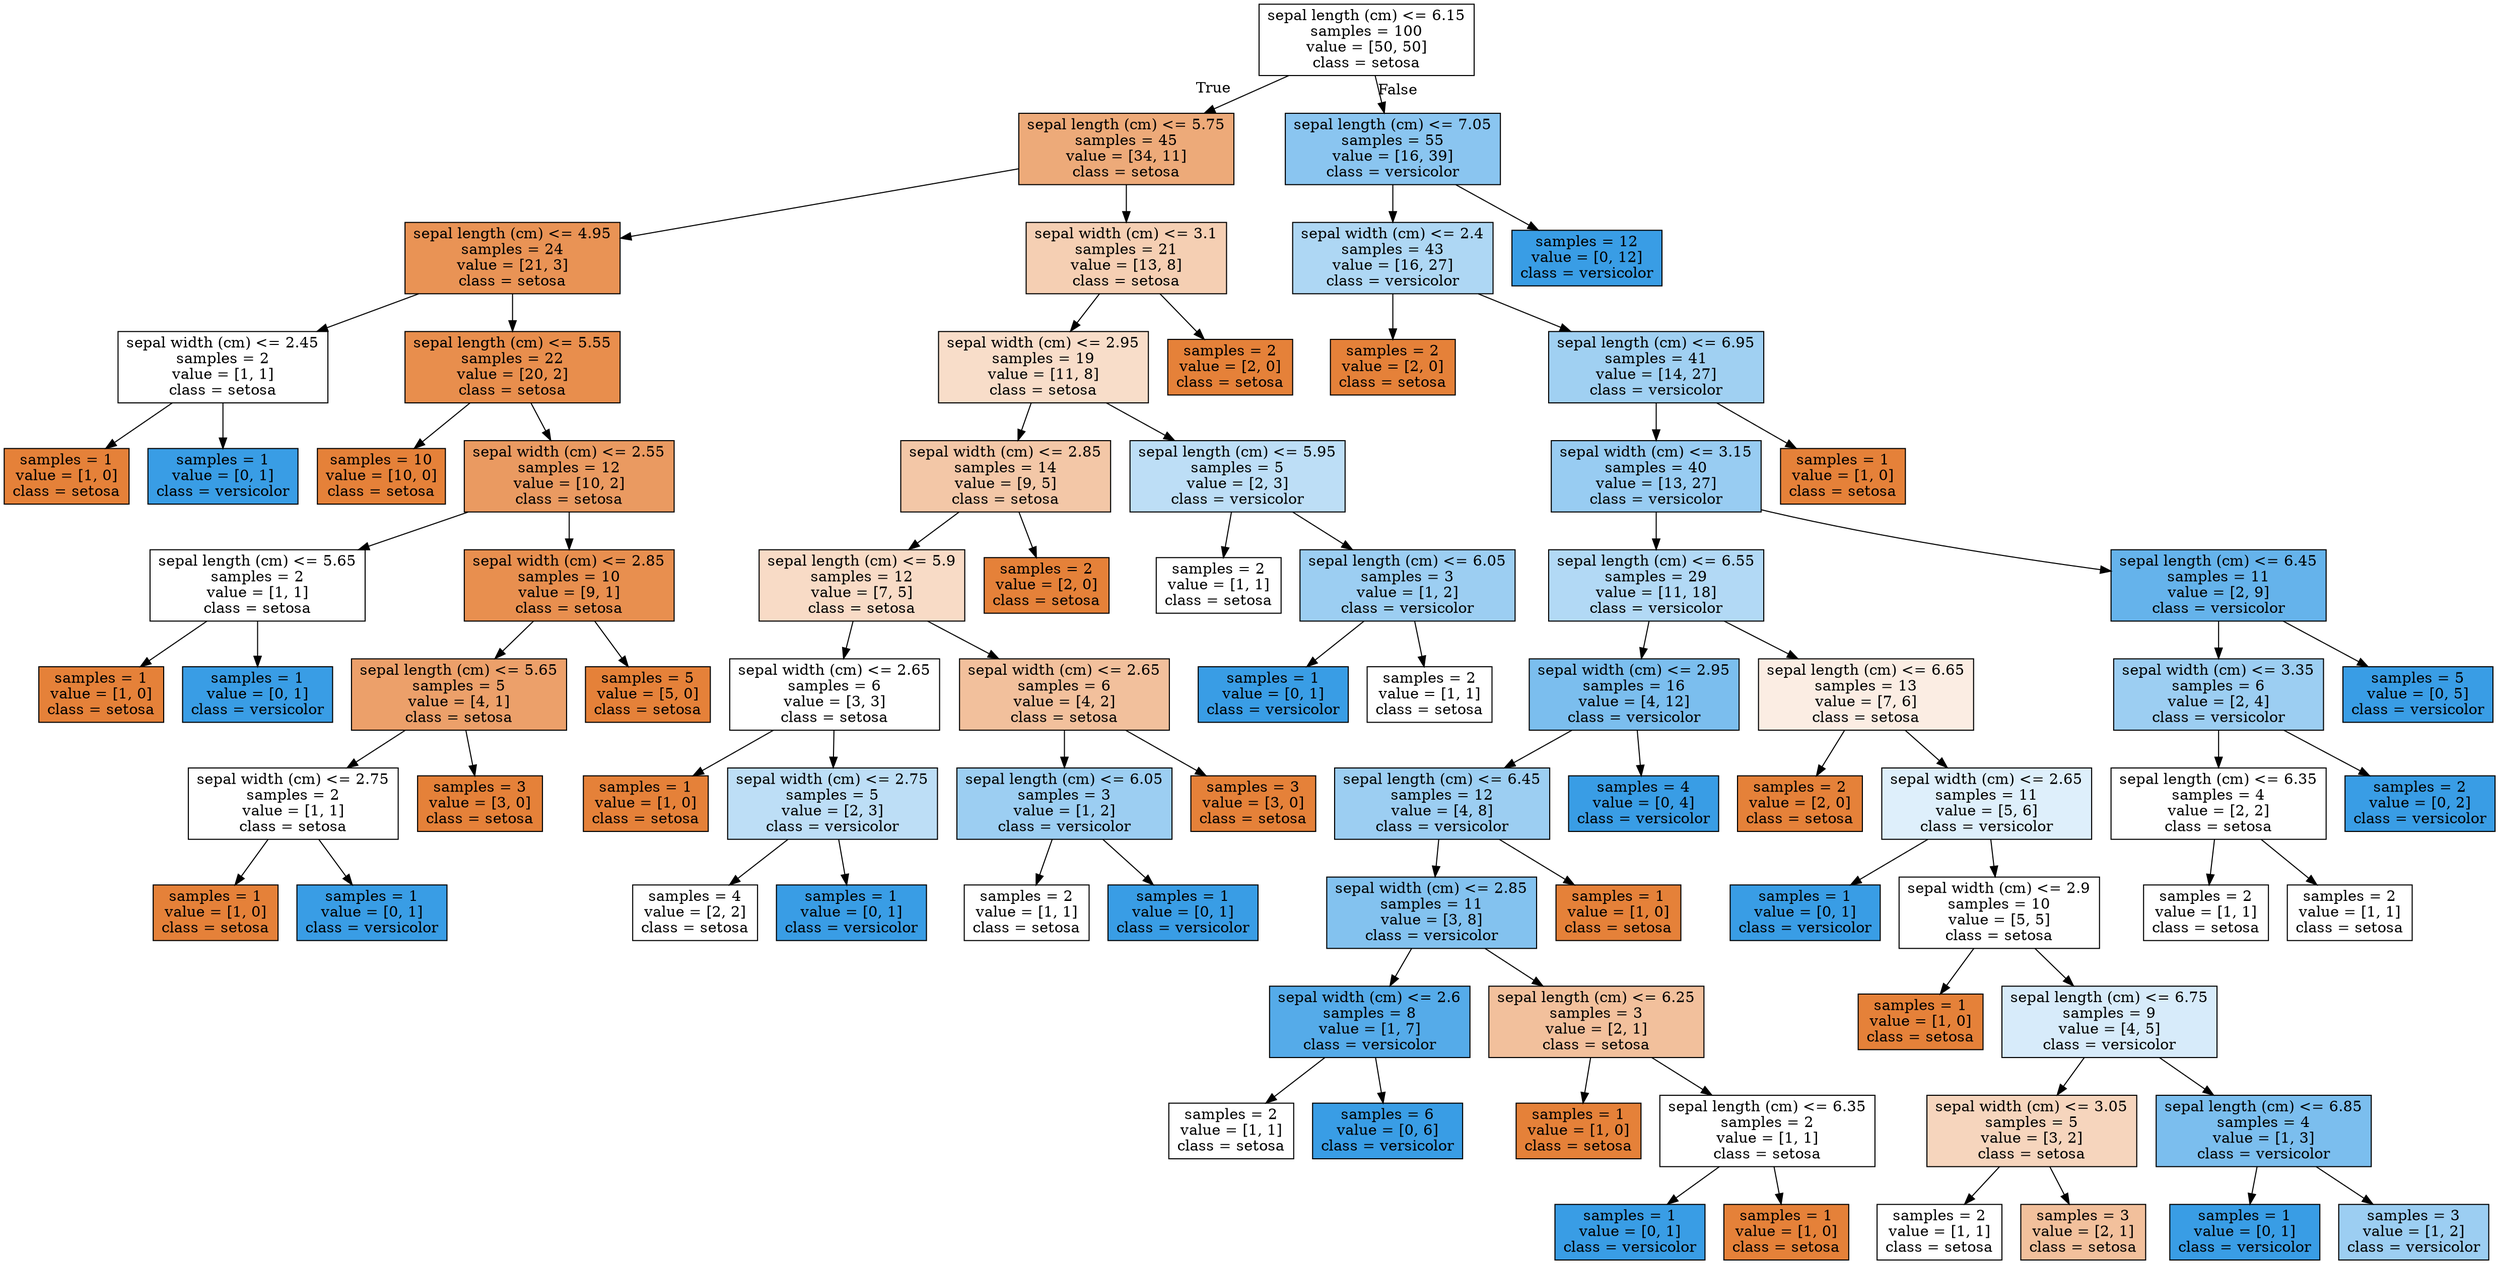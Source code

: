 digraph Tree {
node [shape=box, style="filled", color="black"] ;
0 [label="sepal length (cm) <= 6.15\nsamples = 100\nvalue = [50, 50]\nclass = setosa", fillcolor="#ffffff"] ;
1 [label="sepal length (cm) <= 5.75\nsamples = 45\nvalue = [34, 11]\nclass = setosa", fillcolor="#edaa79"] ;
0 -> 1 [labeldistance=2.5, labelangle=45, headlabel="True"] ;
2 [label="sepal length (cm) <= 4.95\nsamples = 24\nvalue = [21, 3]\nclass = setosa", fillcolor="#e99355"] ;
1 -> 2 ;
3 [label="sepal width (cm) <= 2.45\nsamples = 2\nvalue = [1, 1]\nclass = setosa", fillcolor="#ffffff"] ;
2 -> 3 ;
4 [label="samples = 1\nvalue = [1, 0]\nclass = setosa", fillcolor="#e58139"] ;
3 -> 4 ;
5 [label="samples = 1\nvalue = [0, 1]\nclass = versicolor", fillcolor="#399de5"] ;
3 -> 5 ;
6 [label="sepal length (cm) <= 5.55\nsamples = 22\nvalue = [20, 2]\nclass = setosa", fillcolor="#e88e4d"] ;
2 -> 6 ;
7 [label="samples = 10\nvalue = [10, 0]\nclass = setosa", fillcolor="#e58139"] ;
6 -> 7 ;
8 [label="sepal width (cm) <= 2.55\nsamples = 12\nvalue = [10, 2]\nclass = setosa", fillcolor="#ea9a61"] ;
6 -> 8 ;
9 [label="sepal length (cm) <= 5.65\nsamples = 2\nvalue = [1, 1]\nclass = setosa", fillcolor="#ffffff"] ;
8 -> 9 ;
10 [label="samples = 1\nvalue = [1, 0]\nclass = setosa", fillcolor="#e58139"] ;
9 -> 10 ;
11 [label="samples = 1\nvalue = [0, 1]\nclass = versicolor", fillcolor="#399de5"] ;
9 -> 11 ;
12 [label="sepal width (cm) <= 2.85\nsamples = 10\nvalue = [9, 1]\nclass = setosa", fillcolor="#e88f4f"] ;
8 -> 12 ;
13 [label="sepal length (cm) <= 5.65\nsamples = 5\nvalue = [4, 1]\nclass = setosa", fillcolor="#eca06a"] ;
12 -> 13 ;
14 [label="sepal width (cm) <= 2.75\nsamples = 2\nvalue = [1, 1]\nclass = setosa", fillcolor="#ffffff"] ;
13 -> 14 ;
15 [label="samples = 1\nvalue = [1, 0]\nclass = setosa", fillcolor="#e58139"] ;
14 -> 15 ;
16 [label="samples = 1\nvalue = [0, 1]\nclass = versicolor", fillcolor="#399de5"] ;
14 -> 16 ;
17 [label="samples = 3\nvalue = [3, 0]\nclass = setosa", fillcolor="#e58139"] ;
13 -> 17 ;
18 [label="samples = 5\nvalue = [5, 0]\nclass = setosa", fillcolor="#e58139"] ;
12 -> 18 ;
19 [label="sepal width (cm) <= 3.1\nsamples = 21\nvalue = [13, 8]\nclass = setosa", fillcolor="#f5cfb3"] ;
1 -> 19 ;
20 [label="sepal width (cm) <= 2.95\nsamples = 19\nvalue = [11, 8]\nclass = setosa", fillcolor="#f8ddc9"] ;
19 -> 20 ;
21 [label="sepal width (cm) <= 2.85\nsamples = 14\nvalue = [9, 5]\nclass = setosa", fillcolor="#f3c7a7"] ;
20 -> 21 ;
22 [label="sepal length (cm) <= 5.9\nsamples = 12\nvalue = [7, 5]\nclass = setosa", fillcolor="#f8dbc6"] ;
21 -> 22 ;
23 [label="sepal width (cm) <= 2.65\nsamples = 6\nvalue = [3, 3]\nclass = setosa", fillcolor="#ffffff"] ;
22 -> 23 ;
24 [label="samples = 1\nvalue = [1, 0]\nclass = setosa", fillcolor="#e58139"] ;
23 -> 24 ;
25 [label="sepal width (cm) <= 2.75\nsamples = 5\nvalue = [2, 3]\nclass = versicolor", fillcolor="#bddef6"] ;
23 -> 25 ;
26 [label="samples = 4\nvalue = [2, 2]\nclass = setosa", fillcolor="#ffffff"] ;
25 -> 26 ;
27 [label="samples = 1\nvalue = [0, 1]\nclass = versicolor", fillcolor="#399de5"] ;
25 -> 27 ;
28 [label="sepal width (cm) <= 2.65\nsamples = 6\nvalue = [4, 2]\nclass = setosa", fillcolor="#f2c09c"] ;
22 -> 28 ;
29 [label="sepal length (cm) <= 6.05\nsamples = 3\nvalue = [1, 2]\nclass = versicolor", fillcolor="#9ccef2"] ;
28 -> 29 ;
30 [label="samples = 2\nvalue = [1, 1]\nclass = setosa", fillcolor="#ffffff"] ;
29 -> 30 ;
31 [label="samples = 1\nvalue = [0, 1]\nclass = versicolor", fillcolor="#399de5"] ;
29 -> 31 ;
32 [label="samples = 3\nvalue = [3, 0]\nclass = setosa", fillcolor="#e58139"] ;
28 -> 32 ;
33 [label="samples = 2\nvalue = [2, 0]\nclass = setosa", fillcolor="#e58139"] ;
21 -> 33 ;
34 [label="sepal length (cm) <= 5.95\nsamples = 5\nvalue = [2, 3]\nclass = versicolor", fillcolor="#bddef6"] ;
20 -> 34 ;
35 [label="samples = 2\nvalue = [1, 1]\nclass = setosa", fillcolor="#ffffff"] ;
34 -> 35 ;
36 [label="sepal length (cm) <= 6.05\nsamples = 3\nvalue = [1, 2]\nclass = versicolor", fillcolor="#9ccef2"] ;
34 -> 36 ;
37 [label="samples = 1\nvalue = [0, 1]\nclass = versicolor", fillcolor="#399de5"] ;
36 -> 37 ;
38 [label="samples = 2\nvalue = [1, 1]\nclass = setosa", fillcolor="#ffffff"] ;
36 -> 38 ;
39 [label="samples = 2\nvalue = [2, 0]\nclass = setosa", fillcolor="#e58139"] ;
19 -> 39 ;
40 [label="sepal length (cm) <= 7.05\nsamples = 55\nvalue = [16, 39]\nclass = versicolor", fillcolor="#8ac5f0"] ;
0 -> 40 [labeldistance=2.5, labelangle=-45, headlabel="False"] ;
41 [label="sepal width (cm) <= 2.4\nsamples = 43\nvalue = [16, 27]\nclass = versicolor", fillcolor="#aed7f4"] ;
40 -> 41 ;
42 [label="samples = 2\nvalue = [2, 0]\nclass = setosa", fillcolor="#e58139"] ;
41 -> 42 ;
43 [label="sepal length (cm) <= 6.95\nsamples = 41\nvalue = [14, 27]\nclass = versicolor", fillcolor="#a0d0f2"] ;
41 -> 43 ;
44 [label="sepal width (cm) <= 3.15\nsamples = 40\nvalue = [13, 27]\nclass = versicolor", fillcolor="#98ccf2"] ;
43 -> 44 ;
45 [label="sepal length (cm) <= 6.55\nsamples = 29\nvalue = [11, 18]\nclass = versicolor", fillcolor="#b2d9f5"] ;
44 -> 45 ;
46 [label="sepal width (cm) <= 2.95\nsamples = 16\nvalue = [4, 12]\nclass = versicolor", fillcolor="#7bbeee"] ;
45 -> 46 ;
47 [label="sepal length (cm) <= 6.45\nsamples = 12\nvalue = [4, 8]\nclass = versicolor", fillcolor="#9ccef2"] ;
46 -> 47 ;
48 [label="sepal width (cm) <= 2.85\nsamples = 11\nvalue = [3, 8]\nclass = versicolor", fillcolor="#83c2ef"] ;
47 -> 48 ;
49 [label="sepal width (cm) <= 2.6\nsamples = 8\nvalue = [1, 7]\nclass = versicolor", fillcolor="#55abe9"] ;
48 -> 49 ;
50 [label="samples = 2\nvalue = [1, 1]\nclass = setosa", fillcolor="#ffffff"] ;
49 -> 50 ;
51 [label="samples = 6\nvalue = [0, 6]\nclass = versicolor", fillcolor="#399de5"] ;
49 -> 51 ;
52 [label="sepal length (cm) <= 6.25\nsamples = 3\nvalue = [2, 1]\nclass = setosa", fillcolor="#f2c09c"] ;
48 -> 52 ;
53 [label="samples = 1\nvalue = [1, 0]\nclass = setosa", fillcolor="#e58139"] ;
52 -> 53 ;
54 [label="sepal length (cm) <= 6.35\nsamples = 2\nvalue = [1, 1]\nclass = setosa", fillcolor="#ffffff"] ;
52 -> 54 ;
55 [label="samples = 1\nvalue = [0, 1]\nclass = versicolor", fillcolor="#399de5"] ;
54 -> 55 ;
56 [label="samples = 1\nvalue = [1, 0]\nclass = setosa", fillcolor="#e58139"] ;
54 -> 56 ;
57 [label="samples = 1\nvalue = [1, 0]\nclass = setosa", fillcolor="#e58139"] ;
47 -> 57 ;
58 [label="samples = 4\nvalue = [0, 4]\nclass = versicolor", fillcolor="#399de5"] ;
46 -> 58 ;
59 [label="sepal length (cm) <= 6.65\nsamples = 13\nvalue = [7, 6]\nclass = setosa", fillcolor="#fbede3"] ;
45 -> 59 ;
60 [label="samples = 2\nvalue = [2, 0]\nclass = setosa", fillcolor="#e58139"] ;
59 -> 60 ;
61 [label="sepal width (cm) <= 2.65\nsamples = 11\nvalue = [5, 6]\nclass = versicolor", fillcolor="#deeffb"] ;
59 -> 61 ;
62 [label="samples = 1\nvalue = [0, 1]\nclass = versicolor", fillcolor="#399de5"] ;
61 -> 62 ;
63 [label="sepal width (cm) <= 2.9\nsamples = 10\nvalue = [5, 5]\nclass = setosa", fillcolor="#ffffff"] ;
61 -> 63 ;
64 [label="samples = 1\nvalue = [1, 0]\nclass = setosa", fillcolor="#e58139"] ;
63 -> 64 ;
65 [label="sepal length (cm) <= 6.75\nsamples = 9\nvalue = [4, 5]\nclass = versicolor", fillcolor="#d7ebfa"] ;
63 -> 65 ;
66 [label="sepal width (cm) <= 3.05\nsamples = 5\nvalue = [3, 2]\nclass = setosa", fillcolor="#f6d5bd"] ;
65 -> 66 ;
67 [label="samples = 2\nvalue = [1, 1]\nclass = setosa", fillcolor="#ffffff"] ;
66 -> 67 ;
68 [label="samples = 3\nvalue = [2, 1]\nclass = setosa", fillcolor="#f2c09c"] ;
66 -> 68 ;
69 [label="sepal length (cm) <= 6.85\nsamples = 4\nvalue = [1, 3]\nclass = versicolor", fillcolor="#7bbeee"] ;
65 -> 69 ;
70 [label="samples = 1\nvalue = [0, 1]\nclass = versicolor", fillcolor="#399de5"] ;
69 -> 70 ;
71 [label="samples = 3\nvalue = [1, 2]\nclass = versicolor", fillcolor="#9ccef2"] ;
69 -> 71 ;
72 [label="sepal length (cm) <= 6.45\nsamples = 11\nvalue = [2, 9]\nclass = versicolor", fillcolor="#65b3eb"] ;
44 -> 72 ;
73 [label="sepal width (cm) <= 3.35\nsamples = 6\nvalue = [2, 4]\nclass = versicolor", fillcolor="#9ccef2"] ;
72 -> 73 ;
74 [label="sepal length (cm) <= 6.35\nsamples = 4\nvalue = [2, 2]\nclass = setosa", fillcolor="#ffffff"] ;
73 -> 74 ;
75 [label="samples = 2\nvalue = [1, 1]\nclass = setosa", fillcolor="#ffffff"] ;
74 -> 75 ;
76 [label="samples = 2\nvalue = [1, 1]\nclass = setosa", fillcolor="#ffffff"] ;
74 -> 76 ;
77 [label="samples = 2\nvalue = [0, 2]\nclass = versicolor", fillcolor="#399de5"] ;
73 -> 77 ;
78 [label="samples = 5\nvalue = [0, 5]\nclass = versicolor", fillcolor="#399de5"] ;
72 -> 78 ;
79 [label="samples = 1\nvalue = [1, 0]\nclass = setosa", fillcolor="#e58139"] ;
43 -> 79 ;
80 [label="samples = 12\nvalue = [0, 12]\nclass = versicolor", fillcolor="#399de5"] ;
40 -> 80 ;
}